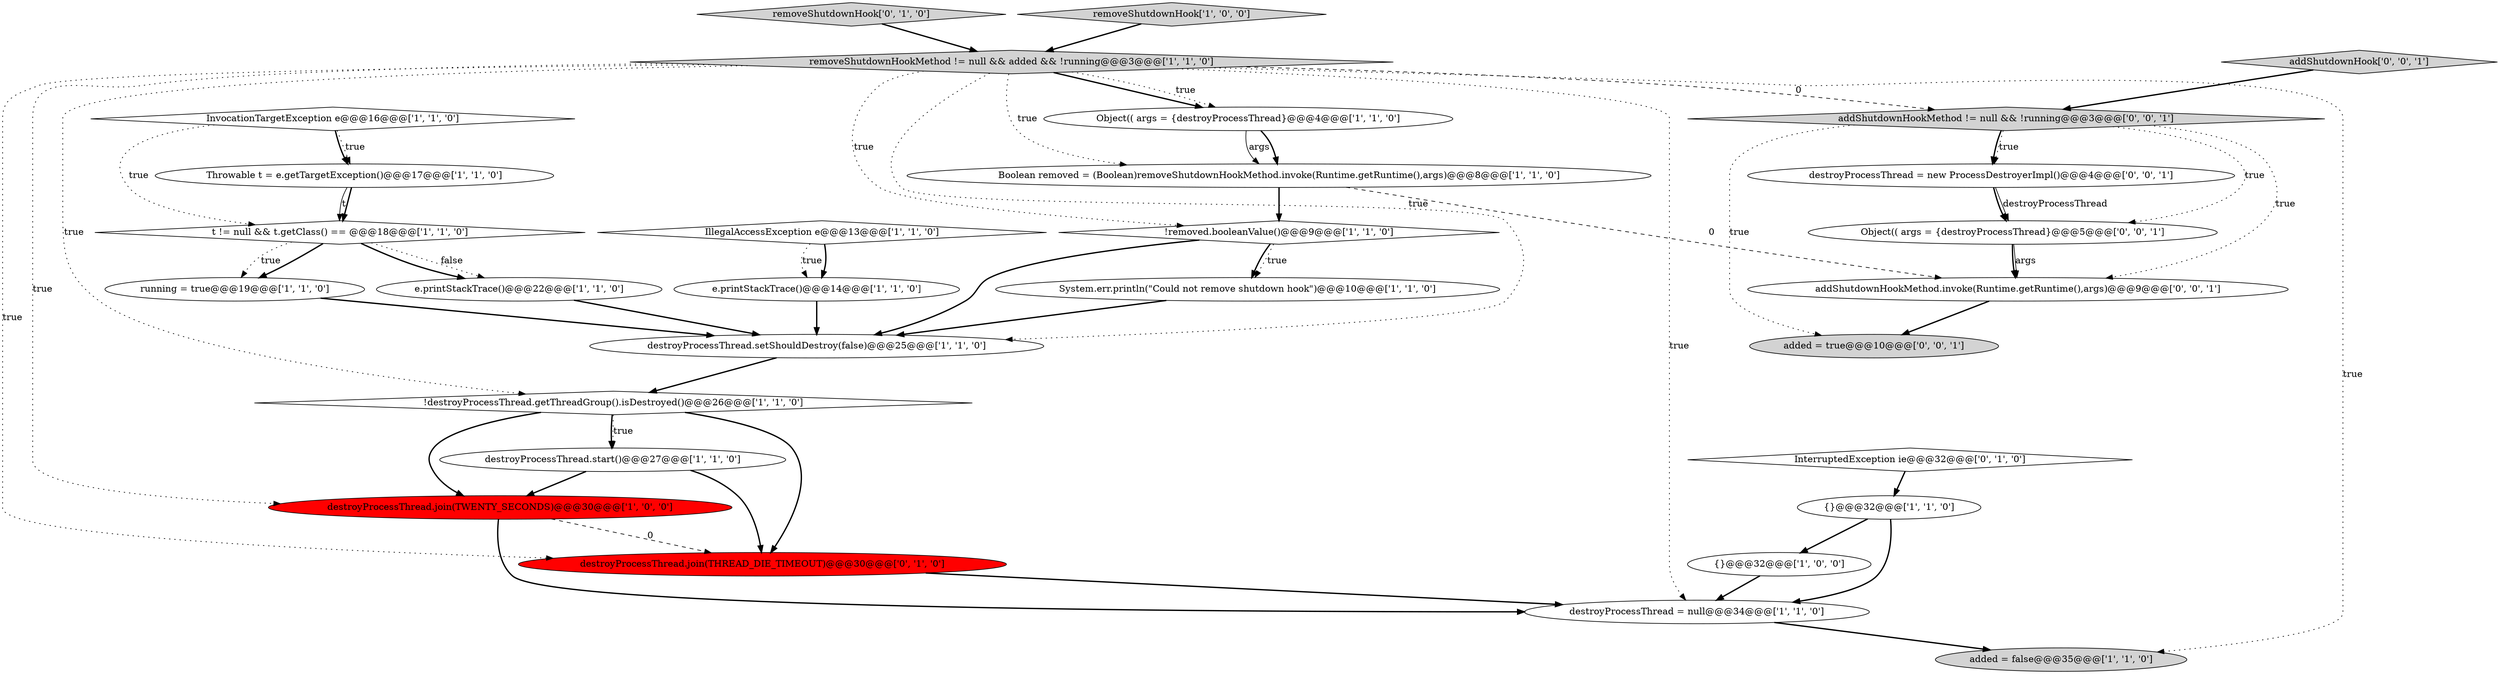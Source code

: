 digraph {
0 [style = filled, label = "Boolean removed = (Boolean)removeShutdownHookMethod.invoke(Runtime.getRuntime(),args)@@@8@@@['1', '1', '0']", fillcolor = white, shape = ellipse image = "AAA0AAABBB1BBB"];
1 [style = filled, label = "t != null && t.getClass() == @@@18@@@['1', '1', '0']", fillcolor = white, shape = diamond image = "AAA0AAABBB1BBB"];
25 [style = filled, label = "addShutdownHook['0', '0', '1']", fillcolor = lightgray, shape = diamond image = "AAA0AAABBB3BBB"];
23 [style = filled, label = "removeShutdownHook['0', '1', '0']", fillcolor = lightgray, shape = diamond image = "AAA0AAABBB2BBB"];
6 [style = filled, label = "System.err.println(\"Could not remove shutdown hook\")@@@10@@@['1', '1', '0']", fillcolor = white, shape = ellipse image = "AAA0AAABBB1BBB"];
5 [style = filled, label = "removeShutdownHook['1', '0', '0']", fillcolor = lightgray, shape = diamond image = "AAA0AAABBB1BBB"];
22 [style = filled, label = "destroyProcessThread.join(THREAD_DIE_TIMEOUT)@@@30@@@['0', '1', '0']", fillcolor = red, shape = ellipse image = "AAA1AAABBB2BBB"];
14 [style = filled, label = "removeShutdownHookMethod != null && added && !running@@@3@@@['1', '1', '0']", fillcolor = lightgray, shape = diamond image = "AAA0AAABBB1BBB"];
7 [style = filled, label = "!destroyProcessThread.getThreadGroup().isDestroyed()@@@26@@@['1', '1', '0']", fillcolor = white, shape = diamond image = "AAA0AAABBB1BBB"];
27 [style = filled, label = "addShutdownHookMethod != null && !running@@@3@@@['0', '0', '1']", fillcolor = lightgray, shape = diamond image = "AAA0AAABBB3BBB"];
3 [style = filled, label = "destroyProcessThread.join(TWENTY_SECONDS)@@@30@@@['1', '0', '0']", fillcolor = red, shape = ellipse image = "AAA1AAABBB1BBB"];
9 [style = filled, label = "destroyProcessThread = null@@@34@@@['1', '1', '0']", fillcolor = white, shape = ellipse image = "AAA0AAABBB1BBB"];
12 [style = filled, label = "Throwable t = e.getTargetException()@@@17@@@['1', '1', '0']", fillcolor = white, shape = ellipse image = "AAA0AAABBB1BBB"];
19 [style = filled, label = "!removed.booleanValue()@@@9@@@['1', '1', '0']", fillcolor = white, shape = diamond image = "AAA0AAABBB1BBB"];
8 [style = filled, label = "destroyProcessThread.start()@@@27@@@['1', '1', '0']", fillcolor = white, shape = ellipse image = "AAA0AAABBB1BBB"];
16 [style = filled, label = "added = false@@@35@@@['1', '1', '0']", fillcolor = lightgray, shape = ellipse image = "AAA0AAABBB1BBB"];
11 [style = filled, label = "IllegalAccessException e@@@13@@@['1', '1', '0']", fillcolor = white, shape = diamond image = "AAA0AAABBB1BBB"];
18 [style = filled, label = "InvocationTargetException e@@@16@@@['1', '1', '0']", fillcolor = white, shape = diamond image = "AAA0AAABBB1BBB"];
24 [style = filled, label = "addShutdownHookMethod.invoke(Runtime.getRuntime(),args)@@@9@@@['0', '0', '1']", fillcolor = white, shape = ellipse image = "AAA0AAABBB3BBB"];
2 [style = filled, label = "destroyProcessThread.setShouldDestroy(false)@@@25@@@['1', '1', '0']", fillcolor = white, shape = ellipse image = "AAA0AAABBB1BBB"];
13 [style = filled, label = "{}@@@32@@@['1', '1', '0']", fillcolor = white, shape = ellipse image = "AAA0AAABBB1BBB"];
21 [style = filled, label = "InterruptedException ie@@@32@@@['0', '1', '0']", fillcolor = white, shape = diamond image = "AAA0AAABBB2BBB"];
20 [style = filled, label = "running = true@@@19@@@['1', '1', '0']", fillcolor = white, shape = ellipse image = "AAA0AAABBB1BBB"];
29 [style = filled, label = "Object(( args = {destroyProcessThread}@@@5@@@['0', '0', '1']", fillcolor = white, shape = ellipse image = "AAA0AAABBB3BBB"];
4 [style = filled, label = "{}@@@32@@@['1', '0', '0']", fillcolor = white, shape = ellipse image = "AAA0AAABBB1BBB"];
10 [style = filled, label = "Object(( args = {destroyProcessThread}@@@4@@@['1', '1', '0']", fillcolor = white, shape = ellipse image = "AAA0AAABBB1BBB"];
28 [style = filled, label = "destroyProcessThread = new ProcessDestroyerImpl()@@@4@@@['0', '0', '1']", fillcolor = white, shape = ellipse image = "AAA0AAABBB3BBB"];
26 [style = filled, label = "added = true@@@10@@@['0', '0', '1']", fillcolor = lightgray, shape = ellipse image = "AAA0AAABBB3BBB"];
15 [style = filled, label = "e.printStackTrace()@@@14@@@['1', '1', '0']", fillcolor = white, shape = ellipse image = "AAA0AAABBB1BBB"];
17 [style = filled, label = "e.printStackTrace()@@@22@@@['1', '1', '0']", fillcolor = white, shape = ellipse image = "AAA0AAABBB1BBB"];
29->24 [style = solid, label="args"];
4->9 [style = bold, label=""];
14->2 [style = dotted, label="true"];
28->29 [style = bold, label=""];
15->2 [style = bold, label=""];
14->19 [style = dotted, label="true"];
14->0 [style = dotted, label="true"];
1->17 [style = dotted, label="false"];
0->19 [style = bold, label=""];
27->26 [style = dotted, label="true"];
27->28 [style = bold, label=""];
18->1 [style = dotted, label="true"];
22->9 [style = bold, label=""];
8->3 [style = bold, label=""];
18->12 [style = bold, label=""];
14->10 [style = bold, label=""];
1->20 [style = bold, label=""];
14->22 [style = dotted, label="true"];
3->22 [style = dashed, label="0"];
27->24 [style = dotted, label="true"];
19->2 [style = bold, label=""];
5->14 [style = bold, label=""];
10->0 [style = solid, label="args"];
19->6 [style = bold, label=""];
12->1 [style = bold, label=""];
7->8 [style = bold, label=""];
14->27 [style = dashed, label="0"];
28->29 [style = solid, label="destroyProcessThread"];
14->10 [style = dotted, label="true"];
7->3 [style = bold, label=""];
11->15 [style = bold, label=""];
9->16 [style = bold, label=""];
1->17 [style = bold, label=""];
8->22 [style = bold, label=""];
6->2 [style = bold, label=""];
20->2 [style = bold, label=""];
23->14 [style = bold, label=""];
14->16 [style = dotted, label="true"];
3->9 [style = bold, label=""];
27->28 [style = dotted, label="true"];
7->22 [style = bold, label=""];
24->26 [style = bold, label=""];
25->27 [style = bold, label=""];
18->12 [style = dotted, label="true"];
17->2 [style = bold, label=""];
27->29 [style = dotted, label="true"];
10->0 [style = bold, label=""];
14->7 [style = dotted, label="true"];
14->3 [style = dotted, label="true"];
12->1 [style = solid, label="t"];
0->24 [style = dashed, label="0"];
19->6 [style = dotted, label="true"];
14->9 [style = dotted, label="true"];
13->9 [style = bold, label=""];
2->7 [style = bold, label=""];
11->15 [style = dotted, label="true"];
7->8 [style = dotted, label="true"];
29->24 [style = bold, label=""];
1->20 [style = dotted, label="true"];
21->13 [style = bold, label=""];
13->4 [style = bold, label=""];
}
